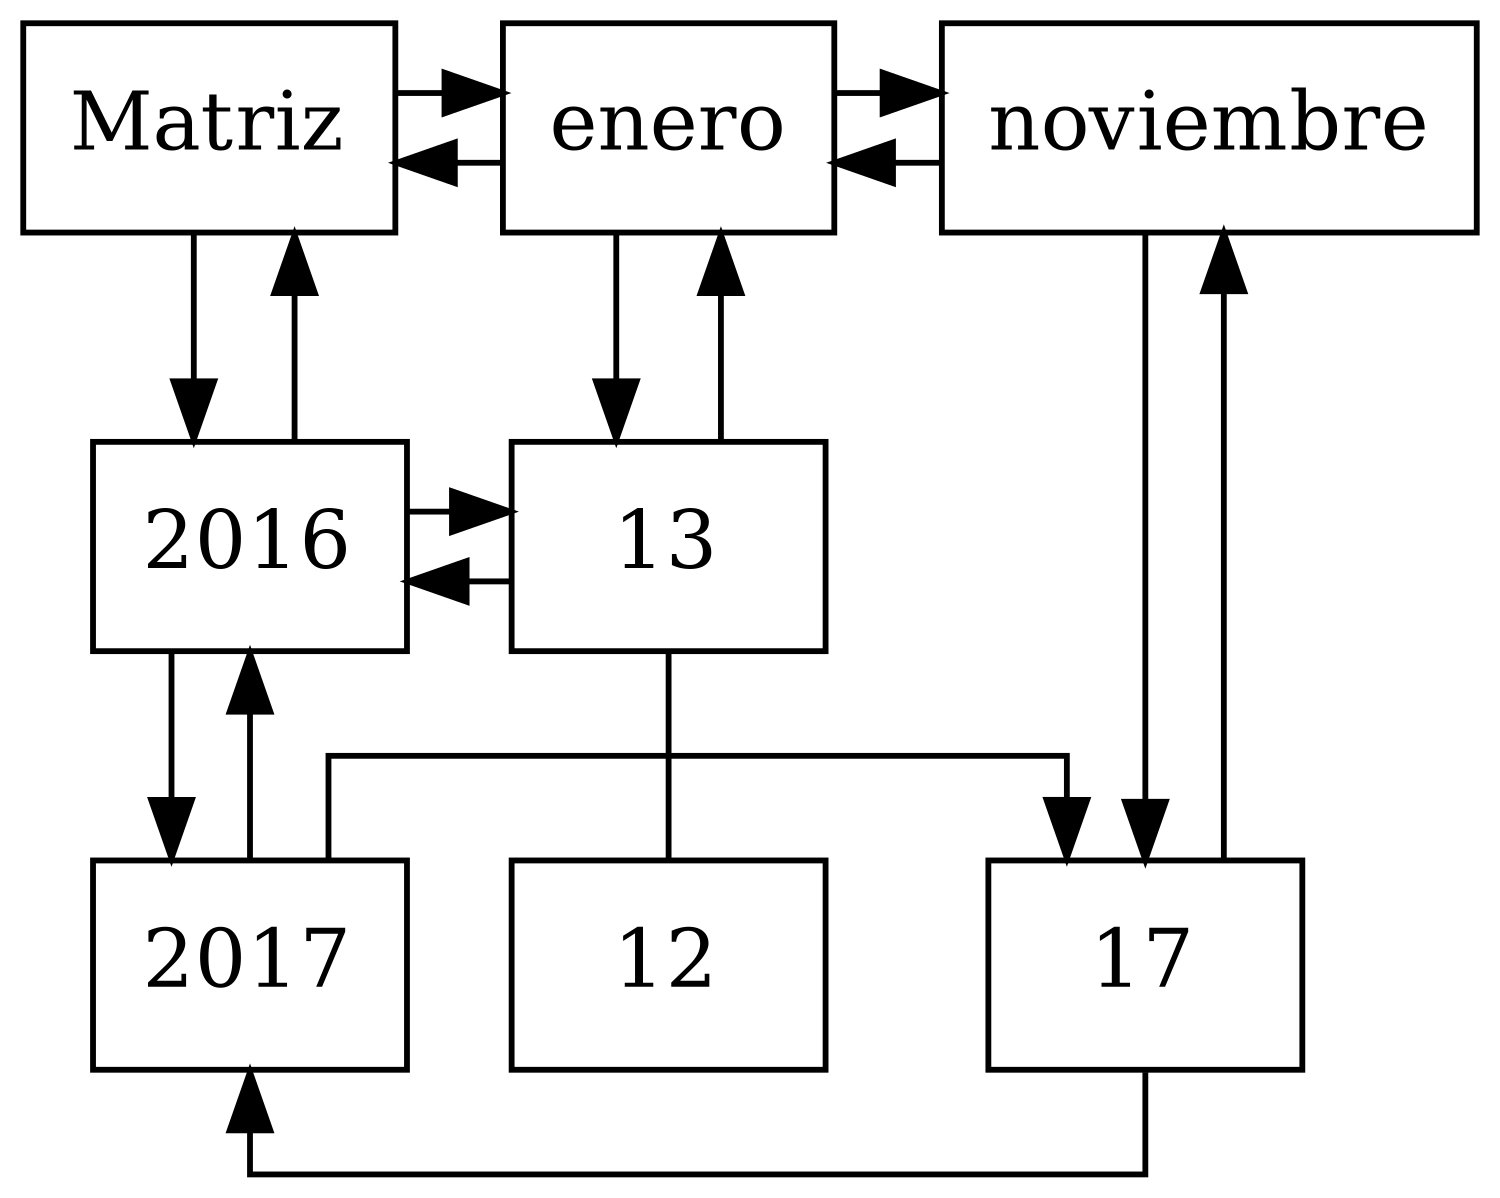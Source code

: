 digraph structs {
autosize=false;size="10,10!"rankdir=R; 
graph [splines = ortho];
node [shape = box];
edge [dir = none];
{rank=same 
matriz[label="Matriz"]; 
enero[label="enero"];
noviembre[label="noviembre"];
matriz->enero->noviembre[dir=R];
 noviembre->enero->matriz[dir=R];
}{ 
 rankdir=LR;
2016[label="2016"];
2017[label="2017"];
matriz->2016->2017[dir=LR];
 2017->2016->matriz[dir=LR];
}{
rank=same
2016113[label="13"];
2016->2016113[dir=R];
2016113->2016[dir=R];
}{
rank=same
20171117[label="17"];
2017->20171117[dir=R];
20171117->2017[dir=R];
}
 { 
130[label="12"];

2016113->130;

}{
rankdir=LR
2016113[label="13"];
enero->2016113[dir=LR];
2016113->enero[dir=LR];
}{
rankdir=LR
20171117[label="17"];
noviembre->20171117[dir=LR];
20171117->noviembre[dir=LR];
}}